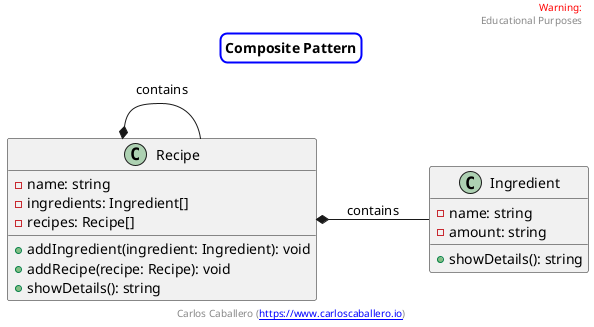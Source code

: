 
@startuml
left to right direction
skinparam titleBorderRoundCorner 15
skinparam titleBorderThickness 2
skinparam titleBorderColor blue


header
<font color=red>Warning:</font>
Educational Purposes
endheader

center footer Carlos Caballero ([[https://www.carloscaballero.io https://www.carloscaballero.io]])


title Composite Pattern

class Ingredient {
    - name: string
    - amount: string
    + showDetails(): string
}

class Recipe {
    - name: string
    - ingredients: Ingredient[]
    - recipes: Recipe[]
    + addIngredient(ingredient: Ingredient): void
    + addRecipe(recipe: Recipe): void
    + showDetails(): string
}

Recipe *-- Ingredient : contains
Recipe *-- Recipe : contains

@enduml